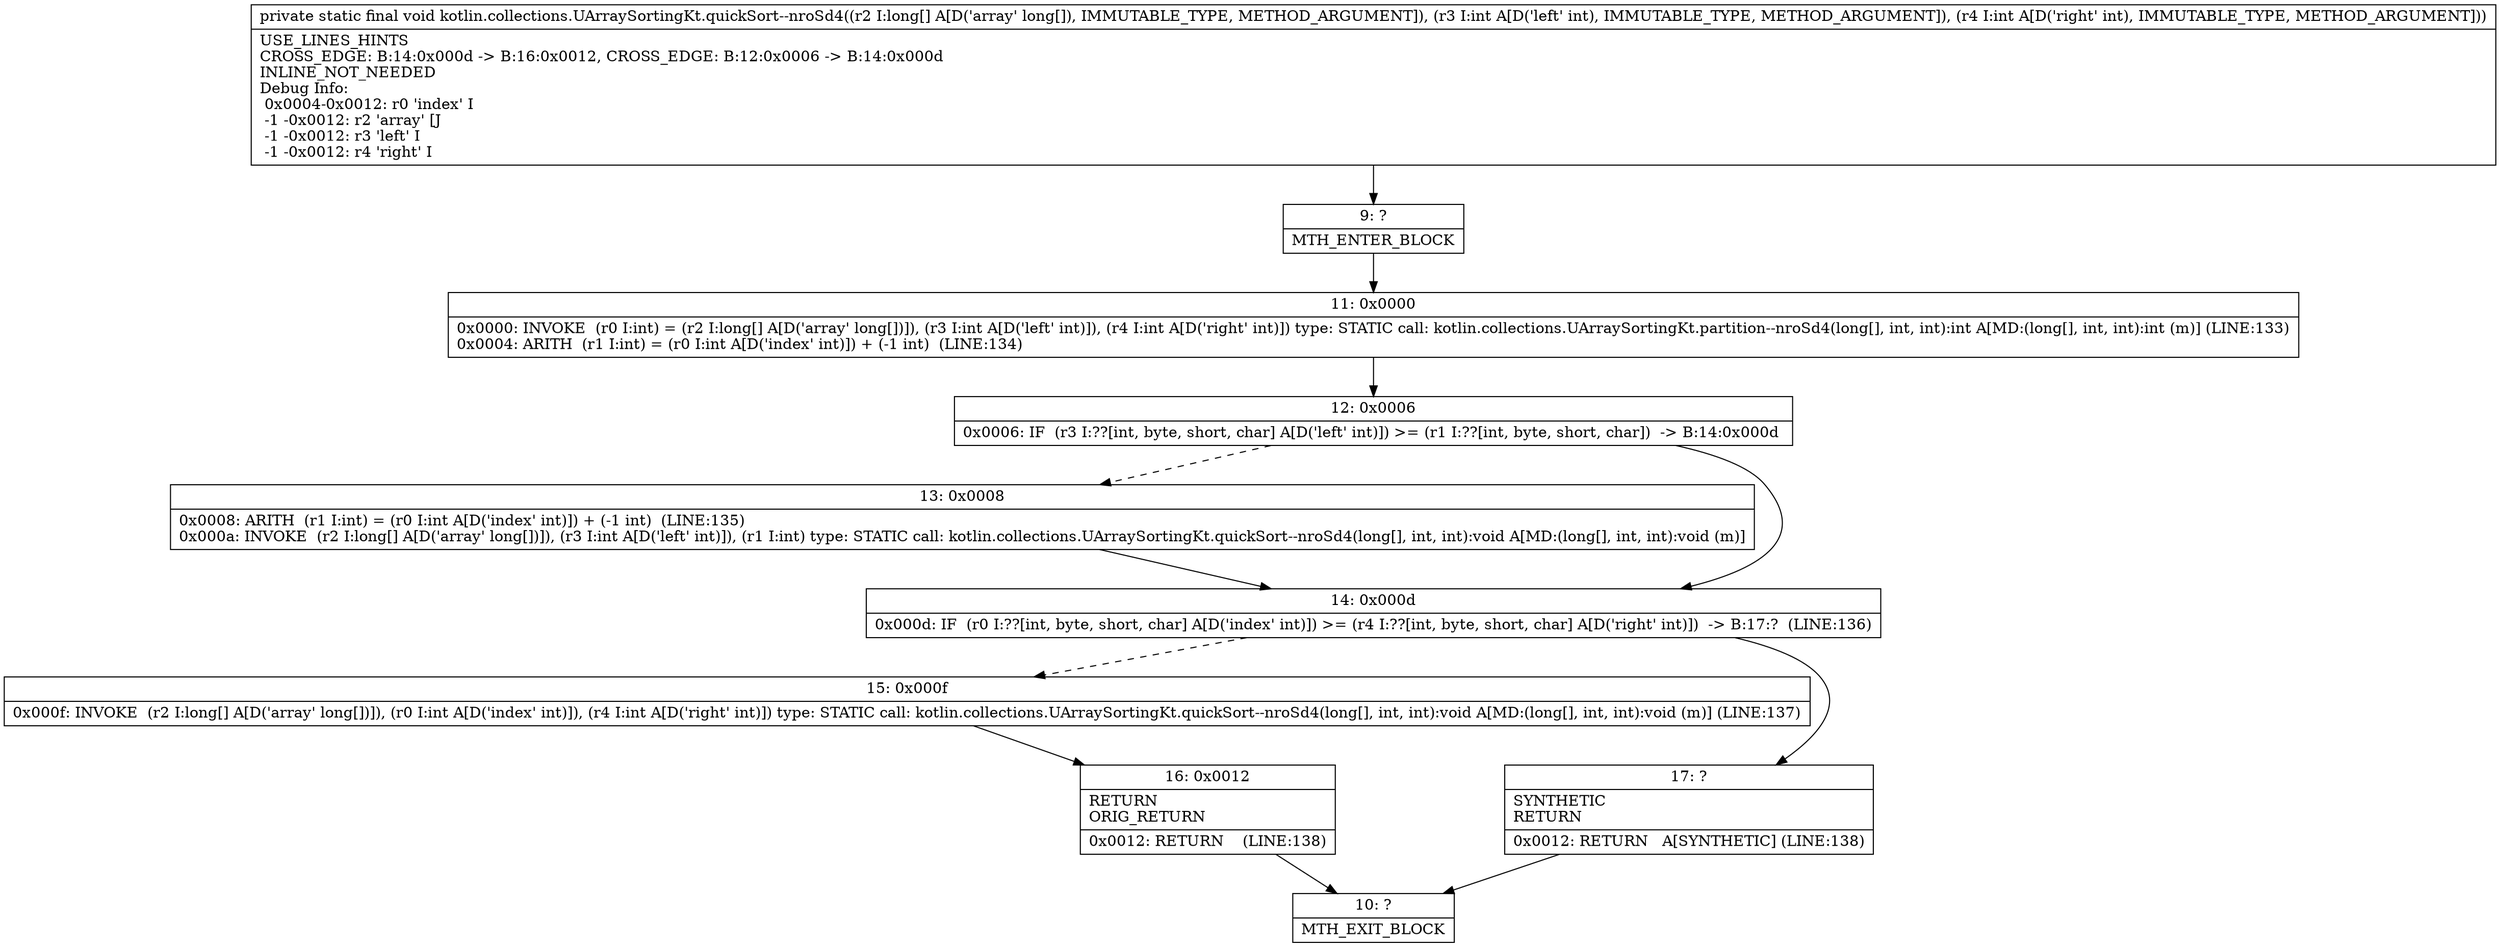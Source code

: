 digraph "CFG forkotlin.collections.UArraySortingKt.quickSort\-\-nroSd4([JII)V" {
Node_9 [shape=record,label="{9\:\ ?|MTH_ENTER_BLOCK\l}"];
Node_11 [shape=record,label="{11\:\ 0x0000|0x0000: INVOKE  (r0 I:int) = (r2 I:long[] A[D('array' long[])]), (r3 I:int A[D('left' int)]), (r4 I:int A[D('right' int)]) type: STATIC call: kotlin.collections.UArraySortingKt.partition\-\-nroSd4(long[], int, int):int A[MD:(long[], int, int):int (m)] (LINE:133)\l0x0004: ARITH  (r1 I:int) = (r0 I:int A[D('index' int)]) + (\-1 int)  (LINE:134)\l}"];
Node_12 [shape=record,label="{12\:\ 0x0006|0x0006: IF  (r3 I:??[int, byte, short, char] A[D('left' int)]) \>= (r1 I:??[int, byte, short, char])  \-\> B:14:0x000d \l}"];
Node_13 [shape=record,label="{13\:\ 0x0008|0x0008: ARITH  (r1 I:int) = (r0 I:int A[D('index' int)]) + (\-1 int)  (LINE:135)\l0x000a: INVOKE  (r2 I:long[] A[D('array' long[])]), (r3 I:int A[D('left' int)]), (r1 I:int) type: STATIC call: kotlin.collections.UArraySortingKt.quickSort\-\-nroSd4(long[], int, int):void A[MD:(long[], int, int):void (m)]\l}"];
Node_14 [shape=record,label="{14\:\ 0x000d|0x000d: IF  (r0 I:??[int, byte, short, char] A[D('index' int)]) \>= (r4 I:??[int, byte, short, char] A[D('right' int)])  \-\> B:17:?  (LINE:136)\l}"];
Node_15 [shape=record,label="{15\:\ 0x000f|0x000f: INVOKE  (r2 I:long[] A[D('array' long[])]), (r0 I:int A[D('index' int)]), (r4 I:int A[D('right' int)]) type: STATIC call: kotlin.collections.UArraySortingKt.quickSort\-\-nroSd4(long[], int, int):void A[MD:(long[], int, int):void (m)] (LINE:137)\l}"];
Node_16 [shape=record,label="{16\:\ 0x0012|RETURN\lORIG_RETURN\l|0x0012: RETURN    (LINE:138)\l}"];
Node_10 [shape=record,label="{10\:\ ?|MTH_EXIT_BLOCK\l}"];
Node_17 [shape=record,label="{17\:\ ?|SYNTHETIC\lRETURN\l|0x0012: RETURN   A[SYNTHETIC] (LINE:138)\l}"];
MethodNode[shape=record,label="{private static final void kotlin.collections.UArraySortingKt.quickSort\-\-nroSd4((r2 I:long[] A[D('array' long[]), IMMUTABLE_TYPE, METHOD_ARGUMENT]), (r3 I:int A[D('left' int), IMMUTABLE_TYPE, METHOD_ARGUMENT]), (r4 I:int A[D('right' int), IMMUTABLE_TYPE, METHOD_ARGUMENT]))  | USE_LINES_HINTS\lCROSS_EDGE: B:14:0x000d \-\> B:16:0x0012, CROSS_EDGE: B:12:0x0006 \-\> B:14:0x000d\lINLINE_NOT_NEEDED\lDebug Info:\l  0x0004\-0x0012: r0 'index' I\l  \-1 \-0x0012: r2 'array' [J\l  \-1 \-0x0012: r3 'left' I\l  \-1 \-0x0012: r4 'right' I\l}"];
MethodNode -> Node_9;Node_9 -> Node_11;
Node_11 -> Node_12;
Node_12 -> Node_13[style=dashed];
Node_12 -> Node_14;
Node_13 -> Node_14;
Node_14 -> Node_15[style=dashed];
Node_14 -> Node_17;
Node_15 -> Node_16;
Node_16 -> Node_10;
Node_17 -> Node_10;
}

